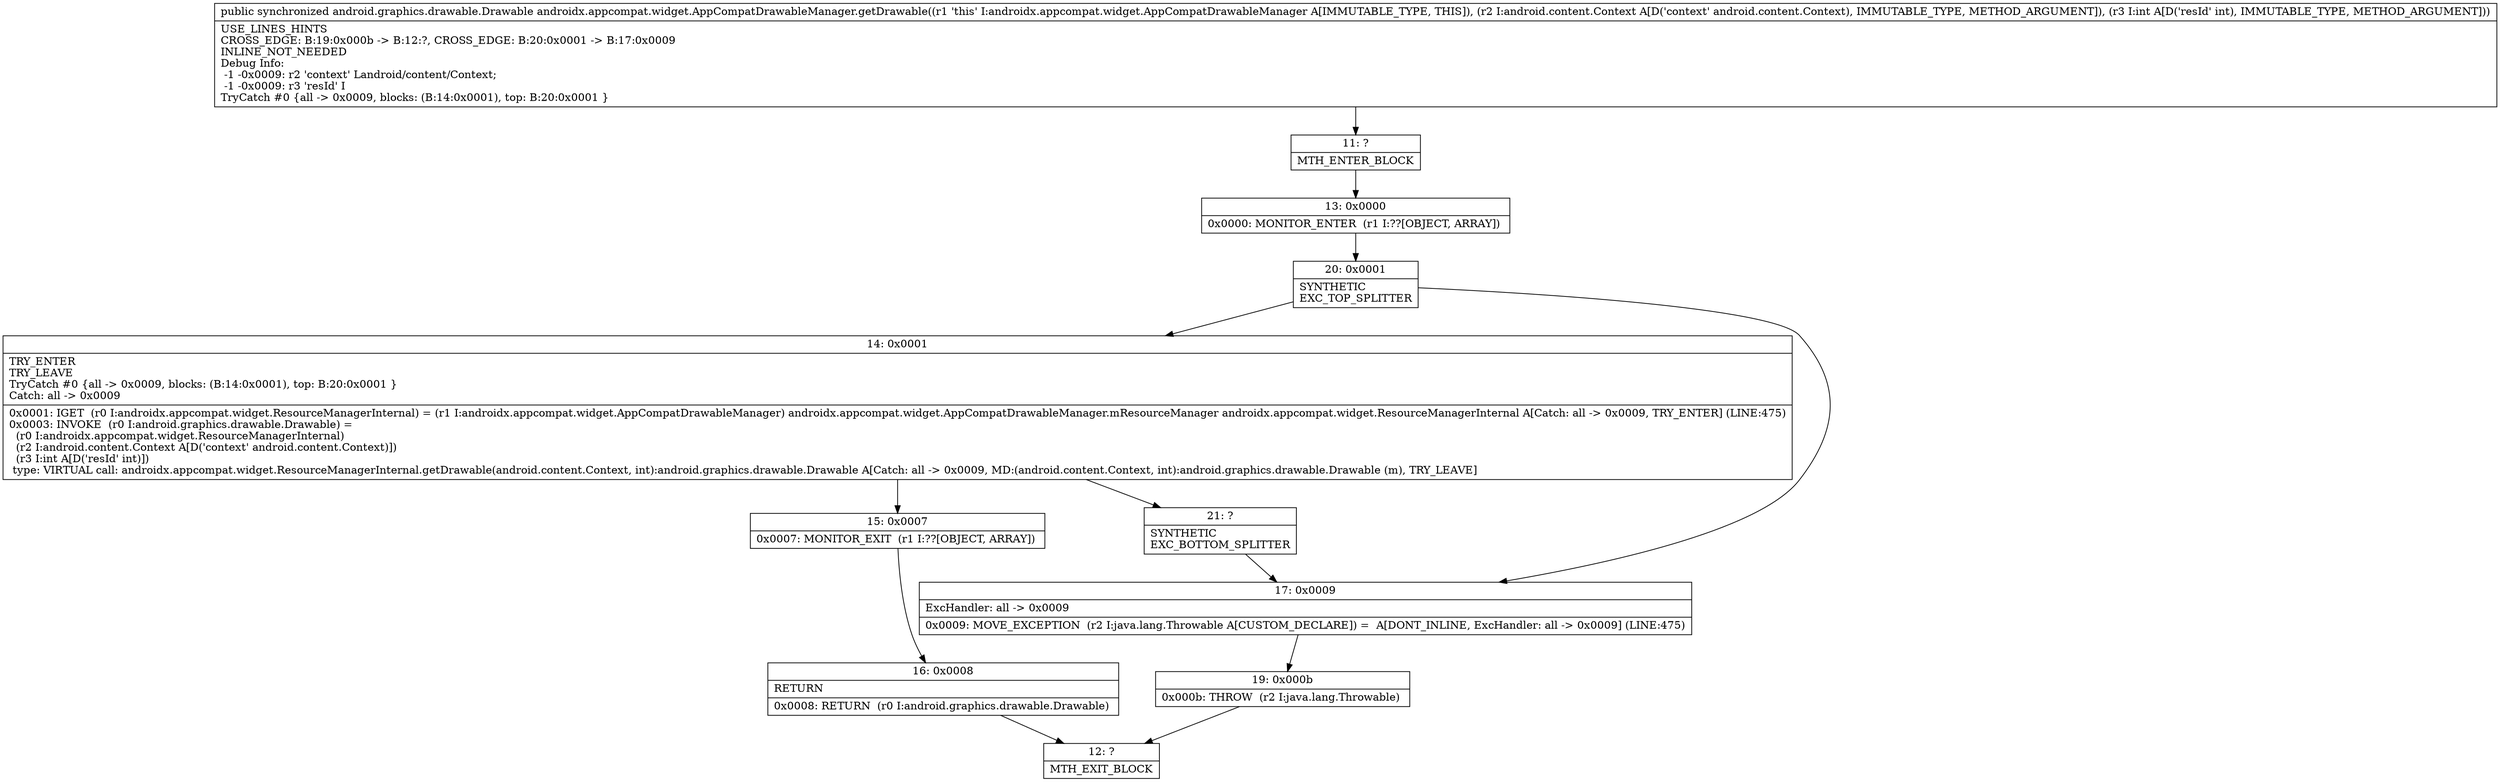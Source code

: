 digraph "CFG forandroidx.appcompat.widget.AppCompatDrawableManager.getDrawable(Landroid\/content\/Context;I)Landroid\/graphics\/drawable\/Drawable;" {
Node_11 [shape=record,label="{11\:\ ?|MTH_ENTER_BLOCK\l}"];
Node_13 [shape=record,label="{13\:\ 0x0000|0x0000: MONITOR_ENTER  (r1 I:??[OBJECT, ARRAY]) \l}"];
Node_20 [shape=record,label="{20\:\ 0x0001|SYNTHETIC\lEXC_TOP_SPLITTER\l}"];
Node_14 [shape=record,label="{14\:\ 0x0001|TRY_ENTER\lTRY_LEAVE\lTryCatch #0 \{all \-\> 0x0009, blocks: (B:14:0x0001), top: B:20:0x0001 \}\lCatch: all \-\> 0x0009\l|0x0001: IGET  (r0 I:androidx.appcompat.widget.ResourceManagerInternal) = (r1 I:androidx.appcompat.widget.AppCompatDrawableManager) androidx.appcompat.widget.AppCompatDrawableManager.mResourceManager androidx.appcompat.widget.ResourceManagerInternal A[Catch: all \-\> 0x0009, TRY_ENTER] (LINE:475)\l0x0003: INVOKE  (r0 I:android.graphics.drawable.Drawable) = \l  (r0 I:androidx.appcompat.widget.ResourceManagerInternal)\l  (r2 I:android.content.Context A[D('context' android.content.Context)])\l  (r3 I:int A[D('resId' int)])\l type: VIRTUAL call: androidx.appcompat.widget.ResourceManagerInternal.getDrawable(android.content.Context, int):android.graphics.drawable.Drawable A[Catch: all \-\> 0x0009, MD:(android.content.Context, int):android.graphics.drawable.Drawable (m), TRY_LEAVE]\l}"];
Node_15 [shape=record,label="{15\:\ 0x0007|0x0007: MONITOR_EXIT  (r1 I:??[OBJECT, ARRAY]) \l}"];
Node_16 [shape=record,label="{16\:\ 0x0008|RETURN\l|0x0008: RETURN  (r0 I:android.graphics.drawable.Drawable) \l}"];
Node_12 [shape=record,label="{12\:\ ?|MTH_EXIT_BLOCK\l}"];
Node_21 [shape=record,label="{21\:\ ?|SYNTHETIC\lEXC_BOTTOM_SPLITTER\l}"];
Node_17 [shape=record,label="{17\:\ 0x0009|ExcHandler: all \-\> 0x0009\l|0x0009: MOVE_EXCEPTION  (r2 I:java.lang.Throwable A[CUSTOM_DECLARE]) =  A[DONT_INLINE, ExcHandler: all \-\> 0x0009] (LINE:475)\l}"];
Node_19 [shape=record,label="{19\:\ 0x000b|0x000b: THROW  (r2 I:java.lang.Throwable) \l}"];
MethodNode[shape=record,label="{public synchronized android.graphics.drawable.Drawable androidx.appcompat.widget.AppCompatDrawableManager.getDrawable((r1 'this' I:androidx.appcompat.widget.AppCompatDrawableManager A[IMMUTABLE_TYPE, THIS]), (r2 I:android.content.Context A[D('context' android.content.Context), IMMUTABLE_TYPE, METHOD_ARGUMENT]), (r3 I:int A[D('resId' int), IMMUTABLE_TYPE, METHOD_ARGUMENT]))  | USE_LINES_HINTS\lCROSS_EDGE: B:19:0x000b \-\> B:12:?, CROSS_EDGE: B:20:0x0001 \-\> B:17:0x0009\lINLINE_NOT_NEEDED\lDebug Info:\l  \-1 \-0x0009: r2 'context' Landroid\/content\/Context;\l  \-1 \-0x0009: r3 'resId' I\lTryCatch #0 \{all \-\> 0x0009, blocks: (B:14:0x0001), top: B:20:0x0001 \}\l}"];
MethodNode -> Node_11;Node_11 -> Node_13;
Node_13 -> Node_20;
Node_20 -> Node_14;
Node_20 -> Node_17;
Node_14 -> Node_15;
Node_14 -> Node_21;
Node_15 -> Node_16;
Node_16 -> Node_12;
Node_21 -> Node_17;
Node_17 -> Node_19;
Node_19 -> Node_12;
}

